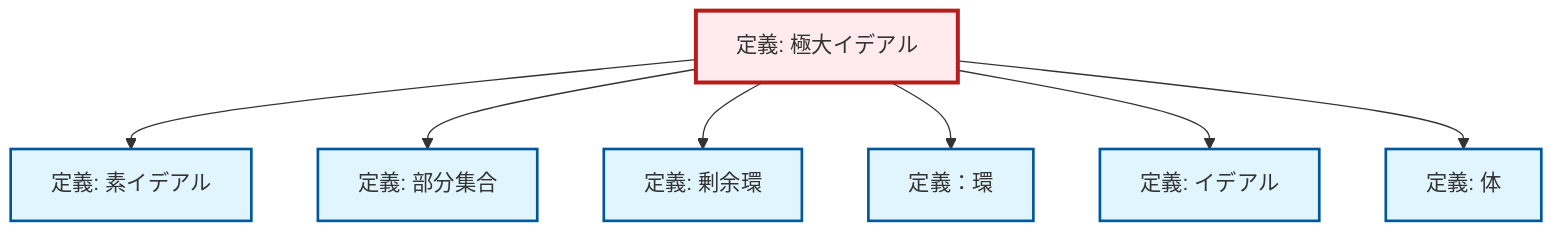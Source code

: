 graph TD
    classDef definition fill:#e1f5fe,stroke:#01579b,stroke-width:2px
    classDef theorem fill:#f3e5f5,stroke:#4a148c,stroke-width:2px
    classDef axiom fill:#fff3e0,stroke:#e65100,stroke-width:2px
    classDef example fill:#e8f5e9,stroke:#1b5e20,stroke-width:2px
    classDef current fill:#ffebee,stroke:#b71c1c,stroke-width:3px
    def-prime-ideal["定義: 素イデアル"]:::definition
    def-ring["定義：環"]:::definition
    def-maximal-ideal["定義: 極大イデアル"]:::definition
    def-ideal["定義: イデアル"]:::definition
    def-subset["定義: 部分集合"]:::definition
    def-quotient-ring["定義: 剰余環"]:::definition
    def-field["定義: 体"]:::definition
    def-maximal-ideal --> def-prime-ideal
    def-maximal-ideal --> def-subset
    def-maximal-ideal --> def-quotient-ring
    def-maximal-ideal --> def-ring
    def-maximal-ideal --> def-ideal
    def-maximal-ideal --> def-field
    class def-maximal-ideal current